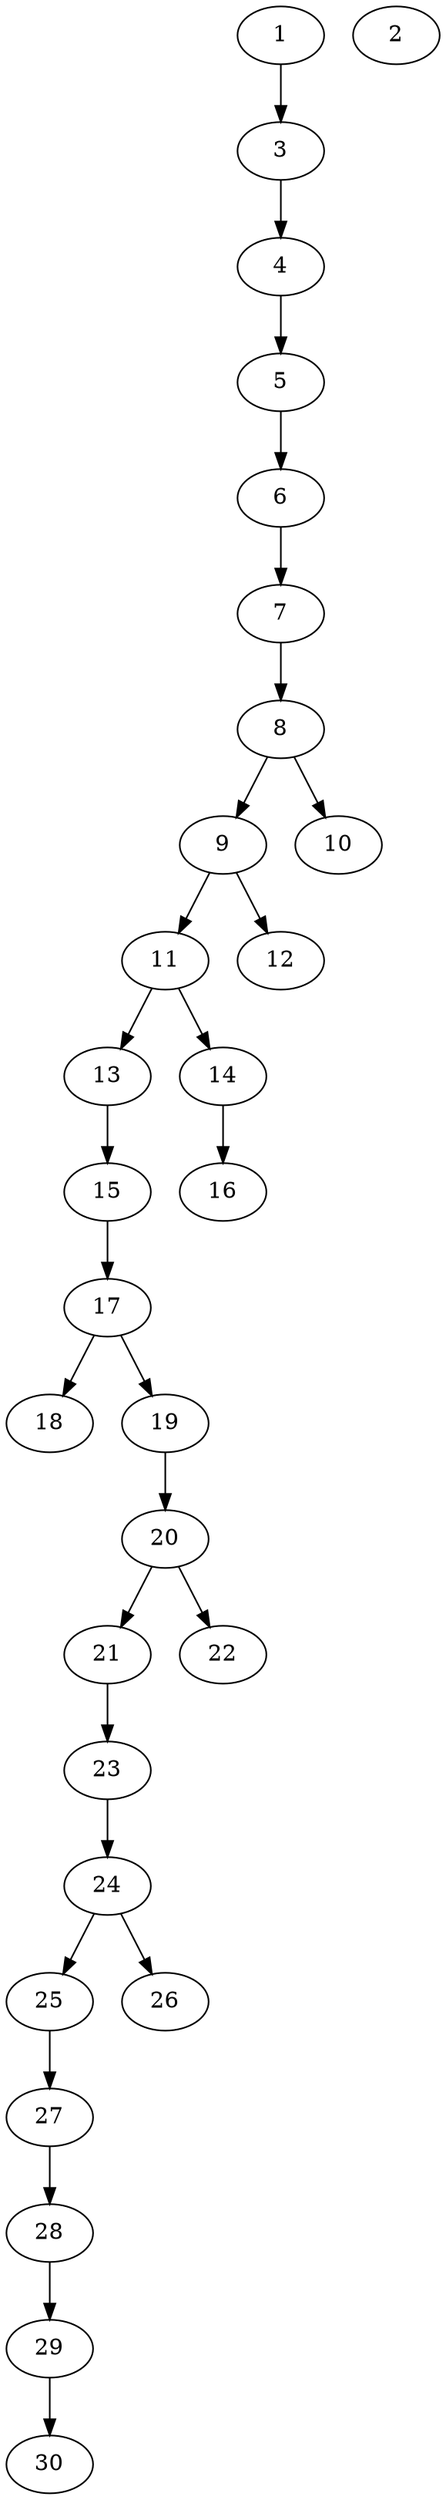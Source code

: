 // DAG automatically generated by daggen at Thu Oct  3 14:04:18 2019
// ./daggen --dot -n 30 --ccr 0.4 --fat 0.3 --regular 0.9 --density 0.5 --mindata 5242880 --maxdata 52428800 
digraph G {
  1 [size="81845760", alpha="0.01", expect_size="32738304"] 
  1 -> 3 [size ="32738304"]
  2 [size="54981120", alpha="0.13", expect_size="21992448"] 
  3 [size="91481600", alpha="0.08", expect_size="36592640"] 
  3 -> 4 [size ="36592640"]
  4 [size="44766720", alpha="0.12", expect_size="17906688"] 
  4 -> 5 [size ="17906688"]
  5 [size="96135680", alpha="0.02", expect_size="38454272"] 
  5 -> 6 [size ="38454272"]
  6 [size="14827520", alpha="0.13", expect_size="5931008"] 
  6 -> 7 [size ="5931008"]
  7 [size="89013760", alpha="0.14", expect_size="35605504"] 
  7 -> 8 [size ="35605504"]
  8 [size="52070400", alpha="0.13", expect_size="20828160"] 
  8 -> 9 [size ="20828160"]
  8 -> 10 [size ="20828160"]
  9 [size="79313920", alpha="0.08", expect_size="31725568"] 
  9 -> 11 [size ="31725568"]
  9 -> 12 [size ="31725568"]
  10 [size="20213760", alpha="0.11", expect_size="8085504"] 
  11 [size="128412160", alpha="0.19", expect_size="51364864"] 
  11 -> 13 [size ="51364864"]
  11 -> 14 [size ="51364864"]
  12 [size="18647040", alpha="0.00", expect_size="7458816"] 
  13 [size="95183360", alpha="0.12", expect_size="38073344"] 
  13 -> 15 [size ="38073344"]
  14 [size="26731520", alpha="0.13", expect_size="10692608"] 
  14 -> 16 [size ="10692608"]
  15 [size="98764800", alpha="0.04", expect_size="39505920"] 
  15 -> 17 [size ="39505920"]
  16 [size="109626880", alpha="0.12", expect_size="43850752"] 
  17 [size="70832640", alpha="0.13", expect_size="28333056"] 
  17 -> 18 [size ="28333056"]
  17 -> 19 [size ="28333056"]
  18 [size="38072320", alpha="0.16", expect_size="15228928"] 
  19 [size="113382400", alpha="0.04", expect_size="45352960"] 
  19 -> 20 [size ="45352960"]
  20 [size="45488640", alpha="0.16", expect_size="18195456"] 
  20 -> 21 [size ="18195456"]
  20 -> 22 [size ="18195456"]
  21 [size="110420480", alpha="0.20", expect_size="44168192"] 
  21 -> 23 [size ="44168192"]
  22 [size="105328640", alpha="0.11", expect_size="42131456"] 
  23 [size="105925120", alpha="0.15", expect_size="42370048"] 
  23 -> 24 [size ="42370048"]
  24 [size="59456000", alpha="0.05", expect_size="23782400"] 
  24 -> 25 [size ="23782400"]
  24 -> 26 [size ="23782400"]
  25 [size="19048960", alpha="0.08", expect_size="7619584"] 
  25 -> 27 [size ="7619584"]
  26 [size="39918080", alpha="0.12", expect_size="15967232"] 
  27 [size="110732800", alpha="0.09", expect_size="44293120"] 
  27 -> 28 [size ="44293120"]
  28 [size="70676480", alpha="0.12", expect_size="28270592"] 
  28 -> 29 [size ="28270592"]
  29 [size="48322560", alpha="0.07", expect_size="19329024"] 
  29 -> 30 [size ="19329024"]
  30 [size="72192000", alpha="0.03", expect_size="28876800"] 
}
